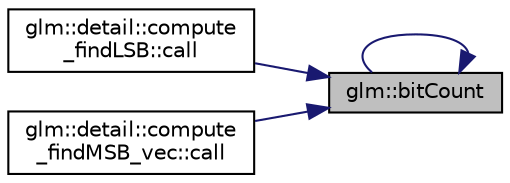 digraph "glm::bitCount"
{
 // LATEX_PDF_SIZE
  edge [fontname="Helvetica",fontsize="10",labelfontname="Helvetica",labelfontsize="10"];
  node [fontname="Helvetica",fontsize="10",shape=record];
  rankdir="RL";
  Node1 [label="glm::bitCount",height=0.2,width=0.4,color="black", fillcolor="grey75", style="filled", fontcolor="black",tooltip=" "];
  Node1 -> Node1 [dir="back",color="midnightblue",fontsize="10",style="solid",fontname="Helvetica"];
  Node1 -> Node2 [dir="back",color="midnightblue",fontsize="10",style="solid",fontname="Helvetica"];
  Node2 [label="glm::detail::compute\l_findLSB::call",height=0.2,width=0.4,color="black", fillcolor="white", style="filled",URL="$structglm_1_1detail_1_1compute__find_l_s_b.html#a1c0ec72e2bcf35a3109e85cfc536400b",tooltip=" "];
  Node1 -> Node3 [dir="back",color="midnightblue",fontsize="10",style="solid",fontname="Helvetica"];
  Node3 [label="glm::detail::compute\l_findMSB_vec::call",height=0.2,width=0.4,color="black", fillcolor="white", style="filled",URL="$structglm_1_1detail_1_1compute__find_m_s_b__vec.html#a9ea90d2230763f80ab30465fc3a73a65",tooltip=" "];
}
